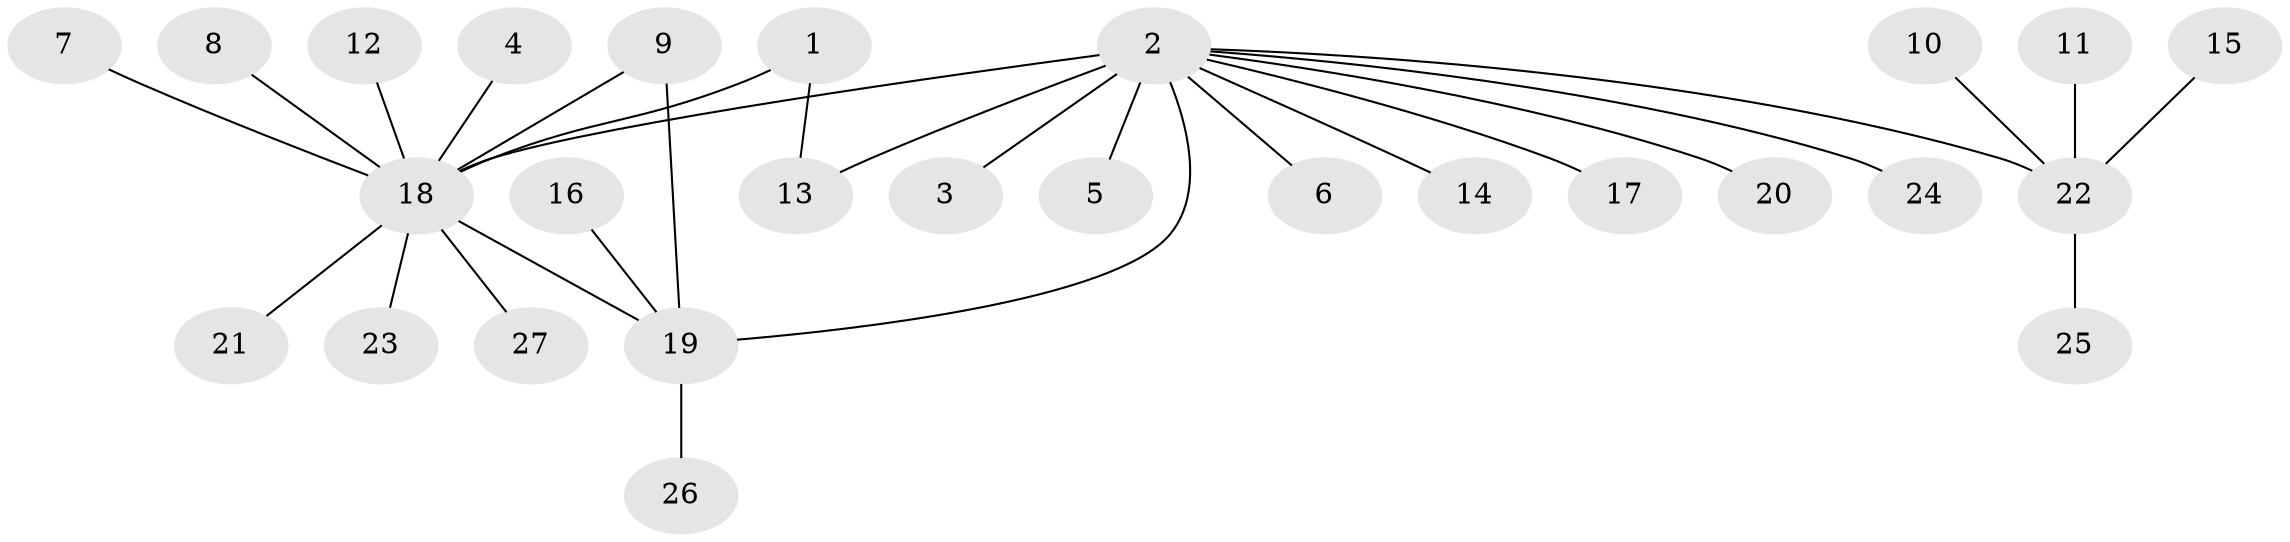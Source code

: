 // original degree distribution, {5: 0.04081632653061224, 7: 0.04081632653061224, 6: 0.04081632653061224, 2: 0.12244897959183673, 9: 0.02040816326530612, 4: 0.061224489795918366, 3: 0.08163265306122448, 1: 0.5918367346938775}
// Generated by graph-tools (version 1.1) at 2025/26/03/09/25 03:26:38]
// undirected, 27 vertices, 29 edges
graph export_dot {
graph [start="1"]
  node [color=gray90,style=filled];
  1;
  2;
  3;
  4;
  5;
  6;
  7;
  8;
  9;
  10;
  11;
  12;
  13;
  14;
  15;
  16;
  17;
  18;
  19;
  20;
  21;
  22;
  23;
  24;
  25;
  26;
  27;
  1 -- 13 [weight=1.0];
  1 -- 18 [weight=1.0];
  2 -- 3 [weight=1.0];
  2 -- 5 [weight=1.0];
  2 -- 6 [weight=1.0];
  2 -- 13 [weight=3.0];
  2 -- 14 [weight=1.0];
  2 -- 17 [weight=1.0];
  2 -- 18 [weight=2.0];
  2 -- 19 [weight=1.0];
  2 -- 20 [weight=1.0];
  2 -- 22 [weight=1.0];
  2 -- 24 [weight=1.0];
  4 -- 18 [weight=1.0];
  7 -- 18 [weight=1.0];
  8 -- 18 [weight=1.0];
  9 -- 18 [weight=1.0];
  9 -- 19 [weight=1.0];
  10 -- 22 [weight=1.0];
  11 -- 22 [weight=1.0];
  12 -- 18 [weight=1.0];
  15 -- 22 [weight=1.0];
  16 -- 19 [weight=1.0];
  18 -- 19 [weight=1.0];
  18 -- 21 [weight=1.0];
  18 -- 23 [weight=1.0];
  18 -- 27 [weight=1.0];
  19 -- 26 [weight=1.0];
  22 -- 25 [weight=1.0];
}
